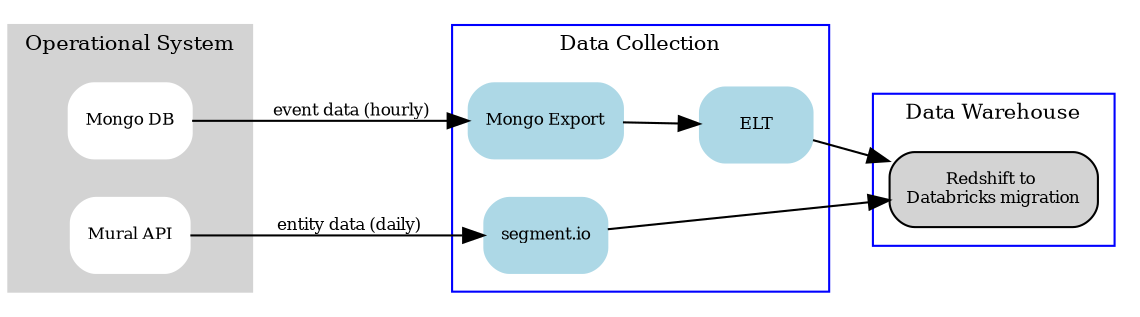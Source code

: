 digraph G {
  rankdir="LR"
  subgraph cluster_0 {
    style=filled;
    color=lightgrey;
    node [style=filled,color=white];
    a0 [shape="Mrecord" label="Mural API" fontsize=8];
    a1 [shape="Mrecord" label="Mongo DB" fontsize=8];
    label = "Operational System";
    fontsize=10;
  }

  subgraph cluster_1 {
    node [style=filled color="lightblue"];
    b0 [shape="Mrecord" label="segment.io" fontsize=8];
    b1 [shape="Mrecord" label="Mongo Export" fontsize=8];
    b2 [shape="Mrecord" label="ELT" fontsize=8]
    label = "Data Collection";
    color=blue;
    fontsize=10;
  }
  
  subgraph cluster_2 {
    node [style=filled];
    b4 [shape="Mrecord" label="Redshift to \nDatabricks migration" fontsize=8]
    label = "Data Warehouse";
    color=blue;
    fontsize=10;
  }
 
  a1 -> b1 [label="event data (hourly)" fontsize=8] 
  b1 -> b2 -> b4 
  a0 -> b0 [label="entity data (daily) " fontsize=8]
  b0 -> b4
 



}
